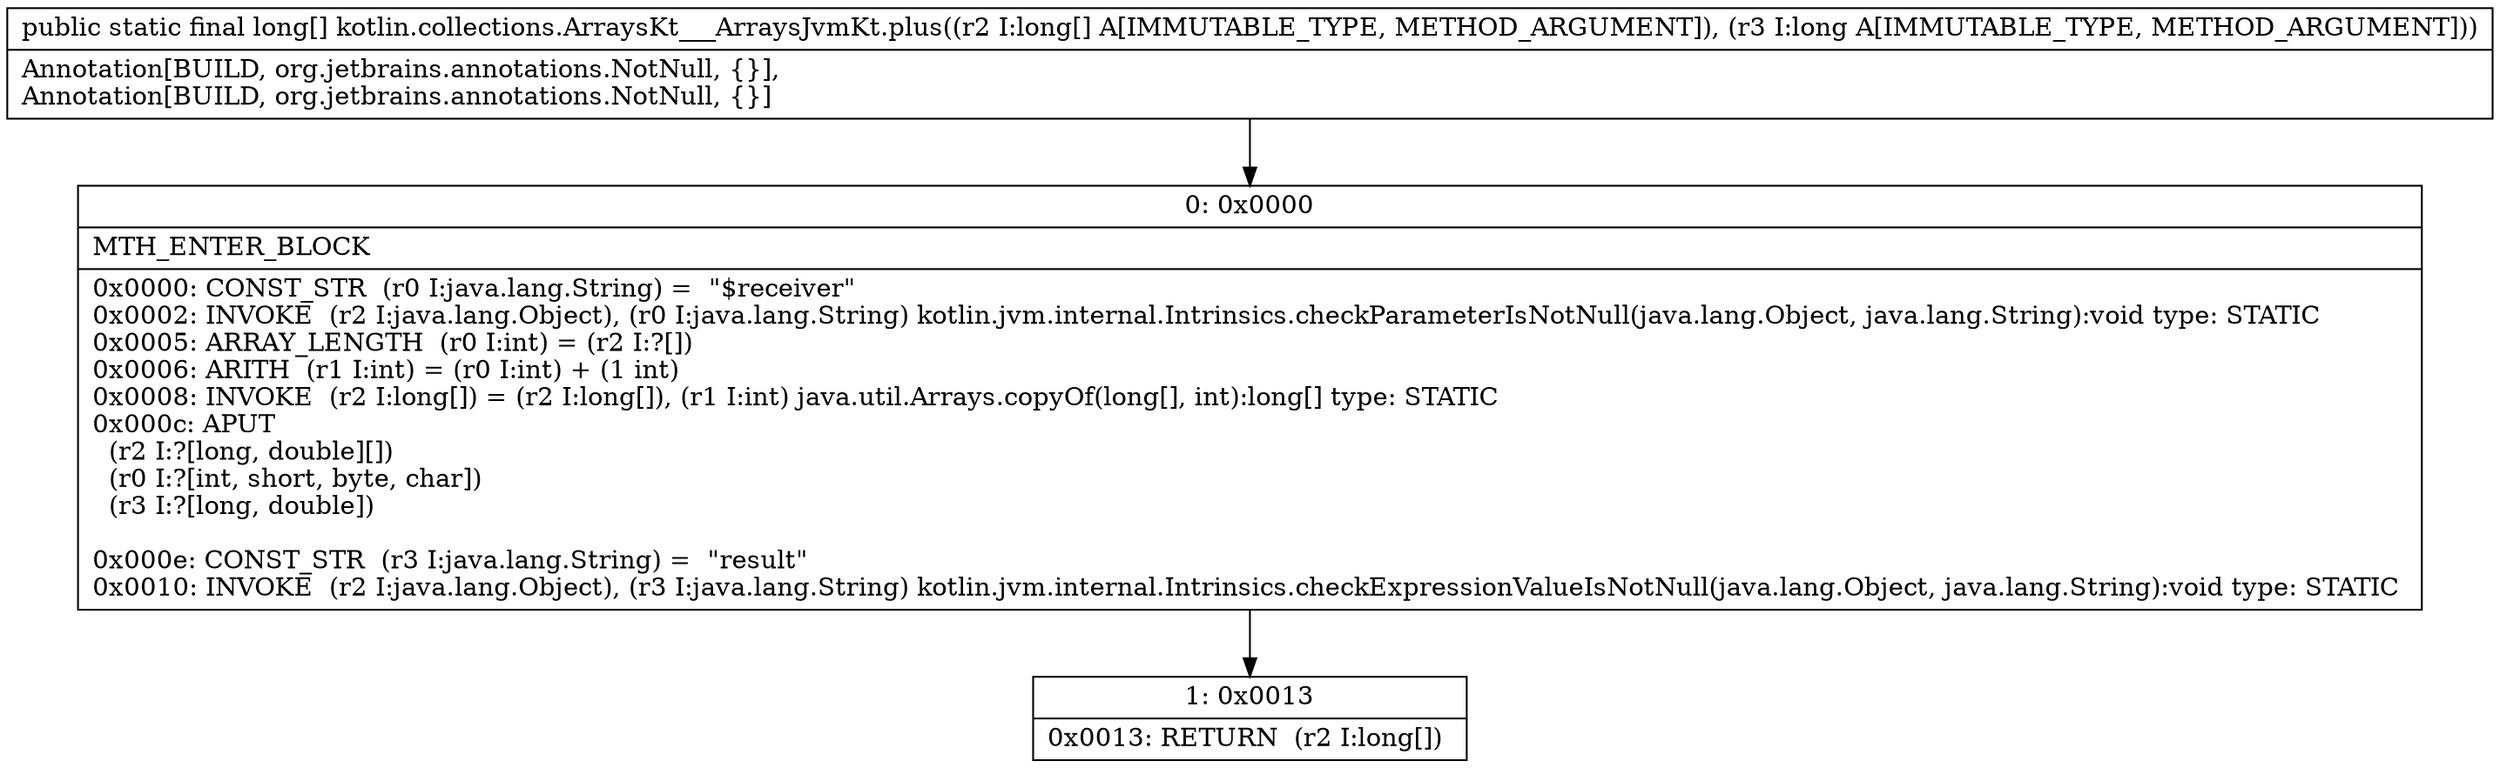 digraph "CFG forkotlin.collections.ArraysKt___ArraysJvmKt.plus([JJ)[J" {
Node_0 [shape=record,label="{0\:\ 0x0000|MTH_ENTER_BLOCK\l|0x0000: CONST_STR  (r0 I:java.lang.String) =  \"$receiver\" \l0x0002: INVOKE  (r2 I:java.lang.Object), (r0 I:java.lang.String) kotlin.jvm.internal.Intrinsics.checkParameterIsNotNull(java.lang.Object, java.lang.String):void type: STATIC \l0x0005: ARRAY_LENGTH  (r0 I:int) = (r2 I:?[]) \l0x0006: ARITH  (r1 I:int) = (r0 I:int) + (1 int) \l0x0008: INVOKE  (r2 I:long[]) = (r2 I:long[]), (r1 I:int) java.util.Arrays.copyOf(long[], int):long[] type: STATIC \l0x000c: APUT  \l  (r2 I:?[long, double][])\l  (r0 I:?[int, short, byte, char])\l  (r3 I:?[long, double])\l \l0x000e: CONST_STR  (r3 I:java.lang.String) =  \"result\" \l0x0010: INVOKE  (r2 I:java.lang.Object), (r3 I:java.lang.String) kotlin.jvm.internal.Intrinsics.checkExpressionValueIsNotNull(java.lang.Object, java.lang.String):void type: STATIC \l}"];
Node_1 [shape=record,label="{1\:\ 0x0013|0x0013: RETURN  (r2 I:long[]) \l}"];
MethodNode[shape=record,label="{public static final long[] kotlin.collections.ArraysKt___ArraysJvmKt.plus((r2 I:long[] A[IMMUTABLE_TYPE, METHOD_ARGUMENT]), (r3 I:long A[IMMUTABLE_TYPE, METHOD_ARGUMENT]))  | Annotation[BUILD, org.jetbrains.annotations.NotNull, \{\}], \lAnnotation[BUILD, org.jetbrains.annotations.NotNull, \{\}]\l}"];
MethodNode -> Node_0;
Node_0 -> Node_1;
}

